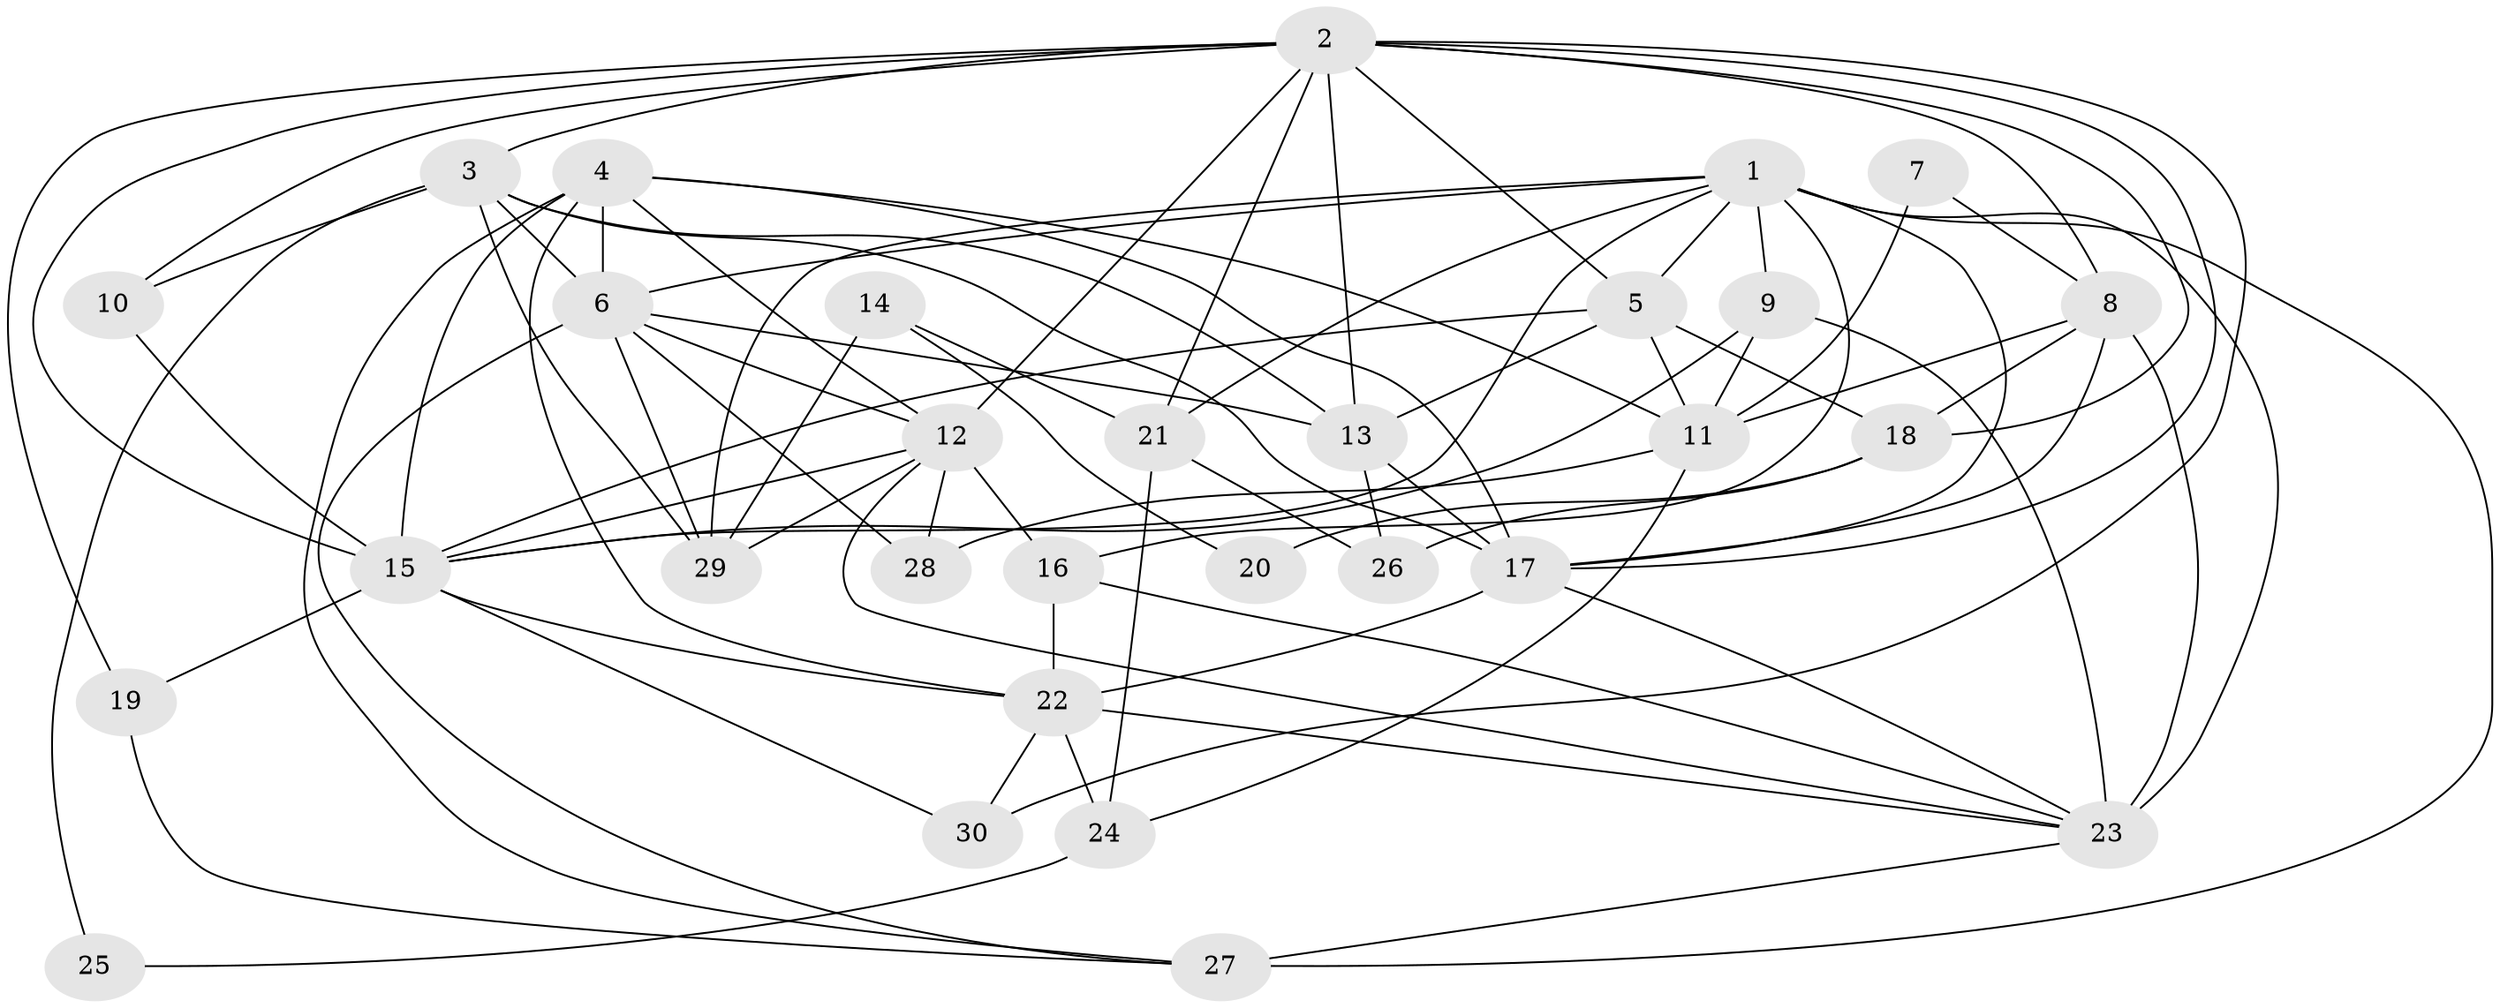 // original degree distribution, {3: 0.28, 5: 0.22666666666666666, 2: 0.10666666666666667, 7: 0.02666666666666667, 4: 0.29333333333333333, 8: 0.02666666666666667, 6: 0.04}
// Generated by graph-tools (version 1.1) at 2025/51/03/04/25 22:51:07]
// undirected, 30 vertices, 83 edges
graph export_dot {
  node [color=gray90,style=filled];
  1;
  2;
  3;
  4;
  5;
  6;
  7;
  8;
  9;
  10;
  11;
  12;
  13;
  14;
  15;
  16;
  17;
  18;
  19;
  20;
  21;
  22;
  23;
  24;
  25;
  26;
  27;
  28;
  29;
  30;
  1 -- 5 [weight=1.0];
  1 -- 6 [weight=1.0];
  1 -- 9 [weight=1.0];
  1 -- 15 [weight=2.0];
  1 -- 16 [weight=1.0];
  1 -- 17 [weight=1.0];
  1 -- 21 [weight=1.0];
  1 -- 23 [weight=2.0];
  1 -- 27 [weight=1.0];
  1 -- 29 [weight=1.0];
  2 -- 3 [weight=1.0];
  2 -- 5 [weight=2.0];
  2 -- 8 [weight=1.0];
  2 -- 10 [weight=1.0];
  2 -- 12 [weight=1.0];
  2 -- 13 [weight=1.0];
  2 -- 15 [weight=1.0];
  2 -- 17 [weight=1.0];
  2 -- 18 [weight=1.0];
  2 -- 19 [weight=1.0];
  2 -- 21 [weight=1.0];
  2 -- 30 [weight=1.0];
  3 -- 6 [weight=1.0];
  3 -- 10 [weight=1.0];
  3 -- 13 [weight=1.0];
  3 -- 17 [weight=2.0];
  3 -- 25 [weight=1.0];
  3 -- 29 [weight=1.0];
  4 -- 6 [weight=1.0];
  4 -- 11 [weight=1.0];
  4 -- 12 [weight=1.0];
  4 -- 15 [weight=1.0];
  4 -- 17 [weight=1.0];
  4 -- 22 [weight=3.0];
  4 -- 27 [weight=1.0];
  5 -- 11 [weight=1.0];
  5 -- 13 [weight=2.0];
  5 -- 15 [weight=1.0];
  5 -- 18 [weight=1.0];
  6 -- 12 [weight=1.0];
  6 -- 13 [weight=1.0];
  6 -- 27 [weight=1.0];
  6 -- 28 [weight=1.0];
  6 -- 29 [weight=1.0];
  7 -- 8 [weight=1.0];
  7 -- 11 [weight=1.0];
  8 -- 11 [weight=1.0];
  8 -- 17 [weight=1.0];
  8 -- 18 [weight=1.0];
  8 -- 23 [weight=3.0];
  9 -- 11 [weight=1.0];
  9 -- 15 [weight=1.0];
  9 -- 23 [weight=1.0];
  10 -- 15 [weight=1.0];
  11 -- 24 [weight=1.0];
  11 -- 28 [weight=1.0];
  12 -- 15 [weight=1.0];
  12 -- 16 [weight=3.0];
  12 -- 23 [weight=1.0];
  12 -- 28 [weight=1.0];
  12 -- 29 [weight=1.0];
  13 -- 17 [weight=1.0];
  13 -- 26 [weight=1.0];
  14 -- 20 [weight=1.0];
  14 -- 21 [weight=1.0];
  14 -- 29 [weight=1.0];
  15 -- 19 [weight=1.0];
  15 -- 22 [weight=1.0];
  15 -- 30 [weight=1.0];
  16 -- 22 [weight=2.0];
  16 -- 23 [weight=1.0];
  17 -- 22 [weight=1.0];
  17 -- 23 [weight=1.0];
  18 -- 20 [weight=1.0];
  18 -- 26 [weight=1.0];
  19 -- 27 [weight=1.0];
  21 -- 24 [weight=1.0];
  21 -- 26 [weight=1.0];
  22 -- 23 [weight=1.0];
  22 -- 24 [weight=2.0];
  22 -- 30 [weight=1.0];
  23 -- 27 [weight=2.0];
  24 -- 25 [weight=1.0];
}

